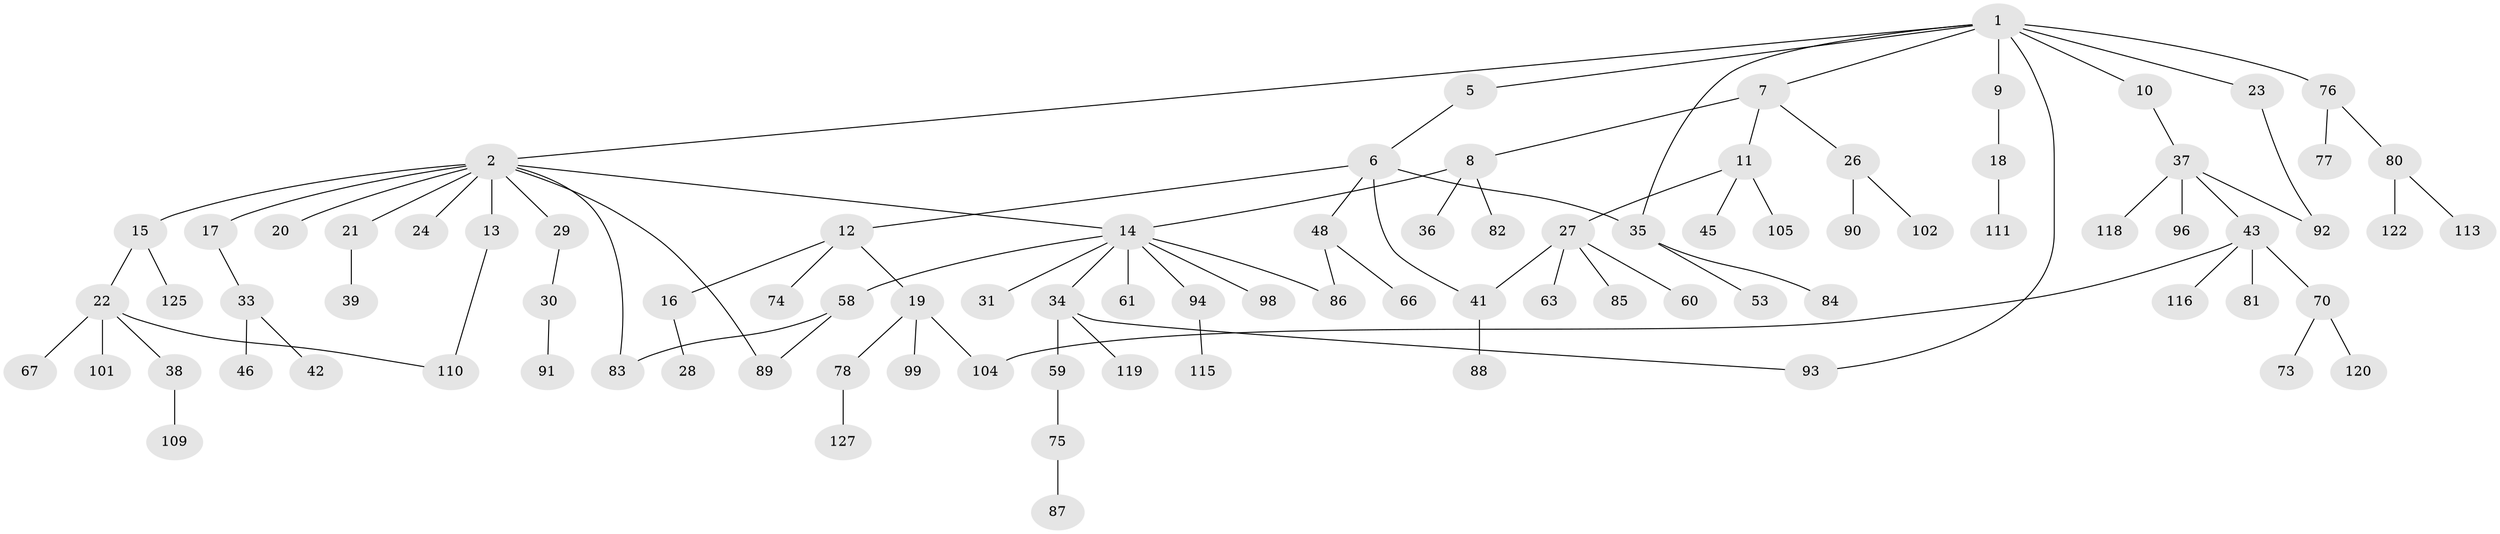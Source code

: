 // Generated by graph-tools (version 1.1) at 2025/51/02/27/25 19:51:41]
// undirected, 90 vertices, 99 edges
graph export_dot {
graph [start="1"]
  node [color=gray90,style=filled];
  1 [super="+4"];
  2 [super="+3"];
  5 [super="+49"];
  6;
  7;
  8 [super="+100"];
  9;
  10;
  11 [super="+56"];
  12;
  13 [super="+57"];
  14 [super="+55"];
  15 [super="+25"];
  16 [super="+71"];
  17 [super="+117"];
  18 [super="+32"];
  19 [super="+68"];
  20;
  21;
  22 [super="+44"];
  23 [super="+107"];
  24 [super="+95"];
  26 [super="+79"];
  27 [super="+47"];
  28;
  29;
  30 [super="+52"];
  31;
  33 [super="+69"];
  34 [super="+54"];
  35 [super="+51"];
  36;
  37 [super="+50"];
  38 [super="+40"];
  39;
  41 [super="+62"];
  42;
  43 [super="+65"];
  45;
  46;
  48 [super="+64"];
  53;
  58 [super="+72"];
  59 [super="+103"];
  60;
  61;
  63;
  66;
  67;
  70 [super="+121"];
  73;
  74 [super="+126"];
  75;
  76;
  77;
  78;
  80 [super="+106"];
  81;
  82;
  83 [super="+97"];
  84;
  85;
  86;
  87;
  88;
  89;
  90;
  91 [super="+123"];
  92;
  93 [super="+108"];
  94 [super="+114"];
  96;
  98;
  99;
  101;
  102;
  104 [super="+128"];
  105;
  109;
  110 [super="+124"];
  111 [super="+112"];
  113;
  115;
  116;
  118;
  119;
  120;
  122;
  125;
  127;
  1 -- 2;
  1 -- 5;
  1 -- 7;
  1 -- 9;
  1 -- 23;
  1 -- 35;
  1 -- 10;
  1 -- 76;
  1 -- 93;
  2 -- 13;
  2 -- 15;
  2 -- 17;
  2 -- 21;
  2 -- 24;
  2 -- 29;
  2 -- 89;
  2 -- 20;
  2 -- 14;
  2 -- 83;
  5 -- 6;
  6 -- 12;
  6 -- 48;
  6 -- 41;
  6 -- 35;
  7 -- 8;
  7 -- 11;
  7 -- 26;
  8 -- 36;
  8 -- 82;
  8 -- 14;
  9 -- 18;
  10 -- 37;
  11 -- 27;
  11 -- 45;
  11 -- 105;
  12 -- 16;
  12 -- 19;
  12 -- 74;
  13 -- 110;
  14 -- 31;
  14 -- 34;
  14 -- 58;
  14 -- 61;
  14 -- 86;
  14 -- 94;
  14 -- 98;
  15 -- 22;
  15 -- 125;
  16 -- 28;
  17 -- 33;
  18 -- 111;
  19 -- 78;
  19 -- 99;
  19 -- 104;
  21 -- 39;
  22 -- 38;
  22 -- 101;
  22 -- 110;
  22 -- 67;
  23 -- 92;
  26 -- 90;
  26 -- 102;
  27 -- 41;
  27 -- 60;
  27 -- 63;
  27 -- 85;
  29 -- 30;
  30 -- 91;
  33 -- 42;
  33 -- 46;
  34 -- 59;
  34 -- 119;
  34 -- 93;
  35 -- 53;
  35 -- 84;
  37 -- 43;
  37 -- 96;
  37 -- 118;
  37 -- 92;
  38 -- 109;
  41 -- 88;
  43 -- 81;
  43 -- 104;
  43 -- 116;
  43 -- 70;
  48 -- 66;
  48 -- 86;
  58 -- 89;
  58 -- 83;
  59 -- 75;
  70 -- 73;
  70 -- 120;
  75 -- 87;
  76 -- 77;
  76 -- 80 [weight=2];
  78 -- 127;
  80 -- 113;
  80 -- 122;
  94 -- 115;
}
